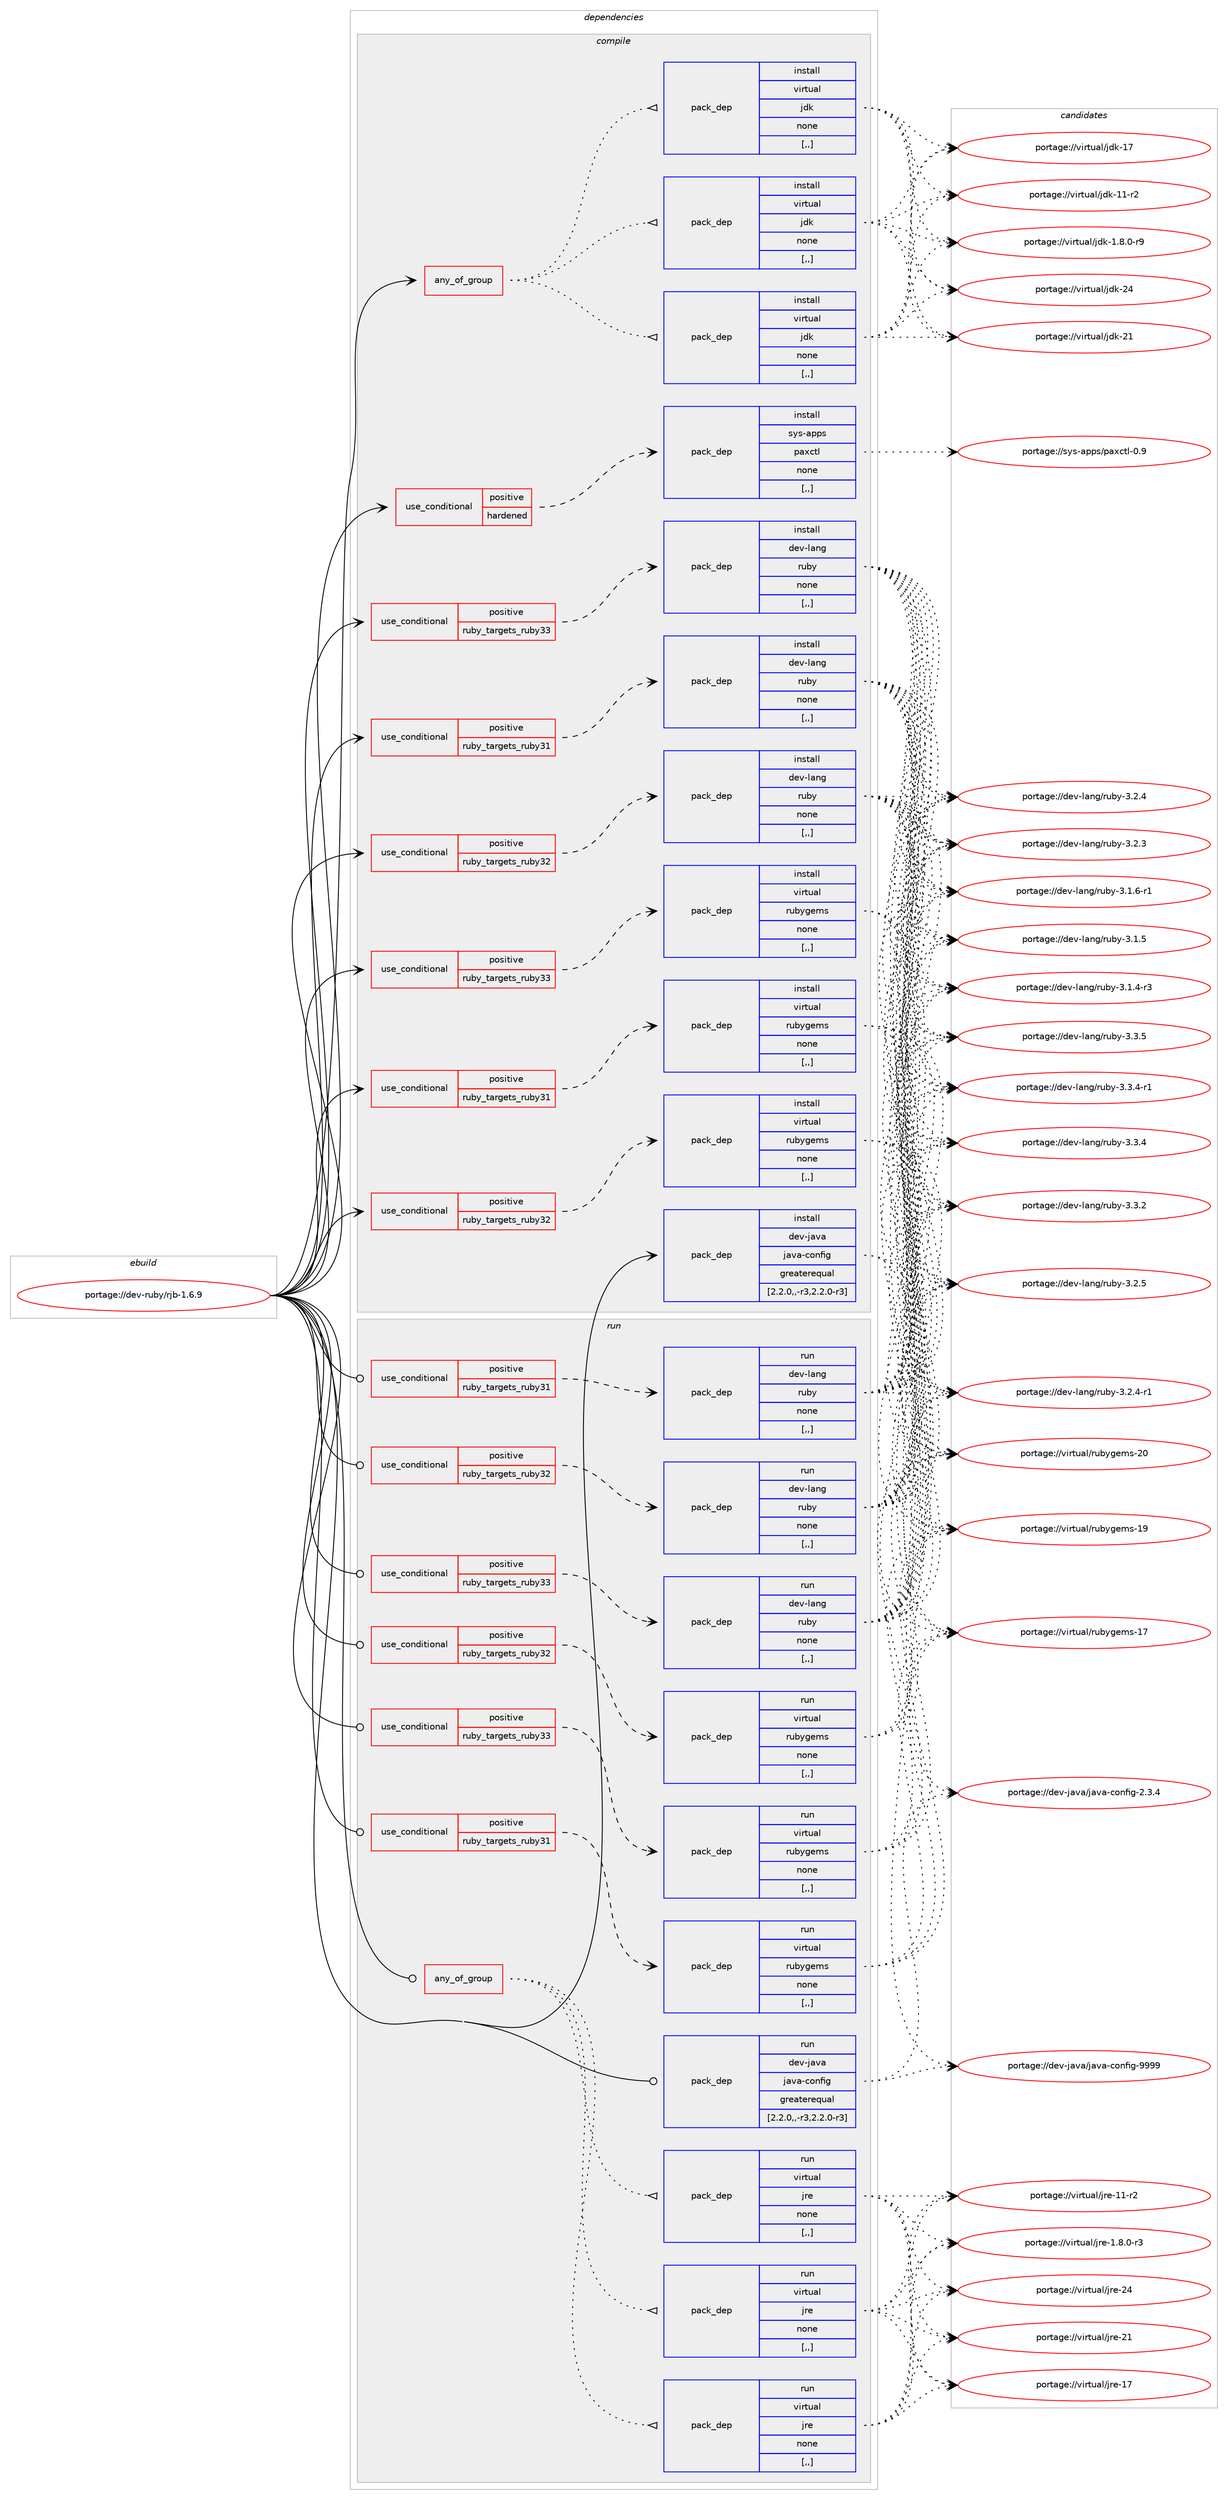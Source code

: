 digraph prolog {

# *************
# Graph options
# *************

newrank=true;
concentrate=true;
compound=true;
graph [rankdir=LR,fontname=Helvetica,fontsize=10,ranksep=1.5];#, ranksep=2.5, nodesep=0.2];
edge  [arrowhead=vee];
node  [fontname=Helvetica,fontsize=10];

# **********
# The ebuild
# **********

subgraph cluster_leftcol {
color=gray;
label=<<i>ebuild</i>>;
id [label="portage://dev-ruby/rjb-1.6.9", color=red, width=4, href="../dev-ruby/rjb-1.6.9.svg"];
}

# ****************
# The dependencies
# ****************

subgraph cluster_midcol {
color=gray;
label=<<i>dependencies</i>>;
subgraph cluster_compile {
fillcolor="#eeeeee";
style=filled;
label=<<i>compile</i>>;
subgraph any4572 {
dependency695131 [label=<<TABLE BORDER="0" CELLBORDER="1" CELLSPACING="0" CELLPADDING="4"><TR><TD CELLPADDING="10">any_of_group</TD></TR></TABLE>>, shape=none, color=red];subgraph pack504478 {
dependency695132 [label=<<TABLE BORDER="0" CELLBORDER="1" CELLSPACING="0" CELLPADDING="4" WIDTH="220"><TR><TD ROWSPAN="6" CELLPADDING="30">pack_dep</TD></TR><TR><TD WIDTH="110">install</TD></TR><TR><TD>virtual</TD></TR><TR><TD>jdk</TD></TR><TR><TD>none</TD></TR><TR><TD>[,,]</TD></TR></TABLE>>, shape=none, color=blue];
}
dependency695131:e -> dependency695132:w [weight=20,style="dotted",arrowhead="oinv"];
subgraph pack504479 {
dependency695133 [label=<<TABLE BORDER="0" CELLBORDER="1" CELLSPACING="0" CELLPADDING="4" WIDTH="220"><TR><TD ROWSPAN="6" CELLPADDING="30">pack_dep</TD></TR><TR><TD WIDTH="110">install</TD></TR><TR><TD>virtual</TD></TR><TR><TD>jdk</TD></TR><TR><TD>none</TD></TR><TR><TD>[,,]</TD></TR></TABLE>>, shape=none, color=blue];
}
dependency695131:e -> dependency695133:w [weight=20,style="dotted",arrowhead="oinv"];
subgraph pack504480 {
dependency695134 [label=<<TABLE BORDER="0" CELLBORDER="1" CELLSPACING="0" CELLPADDING="4" WIDTH="220"><TR><TD ROWSPAN="6" CELLPADDING="30">pack_dep</TD></TR><TR><TD WIDTH="110">install</TD></TR><TR><TD>virtual</TD></TR><TR><TD>jdk</TD></TR><TR><TD>none</TD></TR><TR><TD>[,,]</TD></TR></TABLE>>, shape=none, color=blue];
}
dependency695131:e -> dependency695134:w [weight=20,style="dotted",arrowhead="oinv"];
}
id:e -> dependency695131:w [weight=20,style="solid",arrowhead="vee"];
subgraph cond185700 {
dependency695135 [label=<<TABLE BORDER="0" CELLBORDER="1" CELLSPACING="0" CELLPADDING="4"><TR><TD ROWSPAN="3" CELLPADDING="10">use_conditional</TD></TR><TR><TD>positive</TD></TR><TR><TD>hardened</TD></TR></TABLE>>, shape=none, color=red];
subgraph pack504481 {
dependency695136 [label=<<TABLE BORDER="0" CELLBORDER="1" CELLSPACING="0" CELLPADDING="4" WIDTH="220"><TR><TD ROWSPAN="6" CELLPADDING="30">pack_dep</TD></TR><TR><TD WIDTH="110">install</TD></TR><TR><TD>sys-apps</TD></TR><TR><TD>paxctl</TD></TR><TR><TD>none</TD></TR><TR><TD>[,,]</TD></TR></TABLE>>, shape=none, color=blue];
}
dependency695135:e -> dependency695136:w [weight=20,style="dashed",arrowhead="vee"];
}
id:e -> dependency695135:w [weight=20,style="solid",arrowhead="vee"];
subgraph cond185701 {
dependency695137 [label=<<TABLE BORDER="0" CELLBORDER="1" CELLSPACING="0" CELLPADDING="4"><TR><TD ROWSPAN="3" CELLPADDING="10">use_conditional</TD></TR><TR><TD>positive</TD></TR><TR><TD>ruby_targets_ruby31</TD></TR></TABLE>>, shape=none, color=red];
subgraph pack504482 {
dependency695138 [label=<<TABLE BORDER="0" CELLBORDER="1" CELLSPACING="0" CELLPADDING="4" WIDTH="220"><TR><TD ROWSPAN="6" CELLPADDING="30">pack_dep</TD></TR><TR><TD WIDTH="110">install</TD></TR><TR><TD>dev-lang</TD></TR><TR><TD>ruby</TD></TR><TR><TD>none</TD></TR><TR><TD>[,,]</TD></TR></TABLE>>, shape=none, color=blue];
}
dependency695137:e -> dependency695138:w [weight=20,style="dashed",arrowhead="vee"];
}
id:e -> dependency695137:w [weight=20,style="solid",arrowhead="vee"];
subgraph cond185702 {
dependency695139 [label=<<TABLE BORDER="0" CELLBORDER="1" CELLSPACING="0" CELLPADDING="4"><TR><TD ROWSPAN="3" CELLPADDING="10">use_conditional</TD></TR><TR><TD>positive</TD></TR><TR><TD>ruby_targets_ruby31</TD></TR></TABLE>>, shape=none, color=red];
subgraph pack504483 {
dependency695140 [label=<<TABLE BORDER="0" CELLBORDER="1" CELLSPACING="0" CELLPADDING="4" WIDTH="220"><TR><TD ROWSPAN="6" CELLPADDING="30">pack_dep</TD></TR><TR><TD WIDTH="110">install</TD></TR><TR><TD>virtual</TD></TR><TR><TD>rubygems</TD></TR><TR><TD>none</TD></TR><TR><TD>[,,]</TD></TR></TABLE>>, shape=none, color=blue];
}
dependency695139:e -> dependency695140:w [weight=20,style="dashed",arrowhead="vee"];
}
id:e -> dependency695139:w [weight=20,style="solid",arrowhead="vee"];
subgraph cond185703 {
dependency695141 [label=<<TABLE BORDER="0" CELLBORDER="1" CELLSPACING="0" CELLPADDING="4"><TR><TD ROWSPAN="3" CELLPADDING="10">use_conditional</TD></TR><TR><TD>positive</TD></TR><TR><TD>ruby_targets_ruby32</TD></TR></TABLE>>, shape=none, color=red];
subgraph pack504484 {
dependency695142 [label=<<TABLE BORDER="0" CELLBORDER="1" CELLSPACING="0" CELLPADDING="4" WIDTH="220"><TR><TD ROWSPAN="6" CELLPADDING="30">pack_dep</TD></TR><TR><TD WIDTH="110">install</TD></TR><TR><TD>dev-lang</TD></TR><TR><TD>ruby</TD></TR><TR><TD>none</TD></TR><TR><TD>[,,]</TD></TR></TABLE>>, shape=none, color=blue];
}
dependency695141:e -> dependency695142:w [weight=20,style="dashed",arrowhead="vee"];
}
id:e -> dependency695141:w [weight=20,style="solid",arrowhead="vee"];
subgraph cond185704 {
dependency695143 [label=<<TABLE BORDER="0" CELLBORDER="1" CELLSPACING="0" CELLPADDING="4"><TR><TD ROWSPAN="3" CELLPADDING="10">use_conditional</TD></TR><TR><TD>positive</TD></TR><TR><TD>ruby_targets_ruby32</TD></TR></TABLE>>, shape=none, color=red];
subgraph pack504485 {
dependency695144 [label=<<TABLE BORDER="0" CELLBORDER="1" CELLSPACING="0" CELLPADDING="4" WIDTH="220"><TR><TD ROWSPAN="6" CELLPADDING="30">pack_dep</TD></TR><TR><TD WIDTH="110">install</TD></TR><TR><TD>virtual</TD></TR><TR><TD>rubygems</TD></TR><TR><TD>none</TD></TR><TR><TD>[,,]</TD></TR></TABLE>>, shape=none, color=blue];
}
dependency695143:e -> dependency695144:w [weight=20,style="dashed",arrowhead="vee"];
}
id:e -> dependency695143:w [weight=20,style="solid",arrowhead="vee"];
subgraph cond185705 {
dependency695145 [label=<<TABLE BORDER="0" CELLBORDER="1" CELLSPACING="0" CELLPADDING="4"><TR><TD ROWSPAN="3" CELLPADDING="10">use_conditional</TD></TR><TR><TD>positive</TD></TR><TR><TD>ruby_targets_ruby33</TD></TR></TABLE>>, shape=none, color=red];
subgraph pack504486 {
dependency695146 [label=<<TABLE BORDER="0" CELLBORDER="1" CELLSPACING="0" CELLPADDING="4" WIDTH="220"><TR><TD ROWSPAN="6" CELLPADDING="30">pack_dep</TD></TR><TR><TD WIDTH="110">install</TD></TR><TR><TD>dev-lang</TD></TR><TR><TD>ruby</TD></TR><TR><TD>none</TD></TR><TR><TD>[,,]</TD></TR></TABLE>>, shape=none, color=blue];
}
dependency695145:e -> dependency695146:w [weight=20,style="dashed",arrowhead="vee"];
}
id:e -> dependency695145:w [weight=20,style="solid",arrowhead="vee"];
subgraph cond185706 {
dependency695147 [label=<<TABLE BORDER="0" CELLBORDER="1" CELLSPACING="0" CELLPADDING="4"><TR><TD ROWSPAN="3" CELLPADDING="10">use_conditional</TD></TR><TR><TD>positive</TD></TR><TR><TD>ruby_targets_ruby33</TD></TR></TABLE>>, shape=none, color=red];
subgraph pack504487 {
dependency695148 [label=<<TABLE BORDER="0" CELLBORDER="1" CELLSPACING="0" CELLPADDING="4" WIDTH="220"><TR><TD ROWSPAN="6" CELLPADDING="30">pack_dep</TD></TR><TR><TD WIDTH="110">install</TD></TR><TR><TD>virtual</TD></TR><TR><TD>rubygems</TD></TR><TR><TD>none</TD></TR><TR><TD>[,,]</TD></TR></TABLE>>, shape=none, color=blue];
}
dependency695147:e -> dependency695148:w [weight=20,style="dashed",arrowhead="vee"];
}
id:e -> dependency695147:w [weight=20,style="solid",arrowhead="vee"];
subgraph pack504488 {
dependency695149 [label=<<TABLE BORDER="0" CELLBORDER="1" CELLSPACING="0" CELLPADDING="4" WIDTH="220"><TR><TD ROWSPAN="6" CELLPADDING="30">pack_dep</TD></TR><TR><TD WIDTH="110">install</TD></TR><TR><TD>dev-java</TD></TR><TR><TD>java-config</TD></TR><TR><TD>greaterequal</TD></TR><TR><TD>[2.2.0,,-r3,2.2.0-r3]</TD></TR></TABLE>>, shape=none, color=blue];
}
id:e -> dependency695149:w [weight=20,style="solid",arrowhead="vee"];
}
subgraph cluster_compileandrun {
fillcolor="#eeeeee";
style=filled;
label=<<i>compile and run</i>>;
}
subgraph cluster_run {
fillcolor="#eeeeee";
style=filled;
label=<<i>run</i>>;
subgraph any4573 {
dependency695150 [label=<<TABLE BORDER="0" CELLBORDER="1" CELLSPACING="0" CELLPADDING="4"><TR><TD CELLPADDING="10">any_of_group</TD></TR></TABLE>>, shape=none, color=red];subgraph pack504489 {
dependency695151 [label=<<TABLE BORDER="0" CELLBORDER="1" CELLSPACING="0" CELLPADDING="4" WIDTH="220"><TR><TD ROWSPAN="6" CELLPADDING="30">pack_dep</TD></TR><TR><TD WIDTH="110">run</TD></TR><TR><TD>virtual</TD></TR><TR><TD>jre</TD></TR><TR><TD>none</TD></TR><TR><TD>[,,]</TD></TR></TABLE>>, shape=none, color=blue];
}
dependency695150:e -> dependency695151:w [weight=20,style="dotted",arrowhead="oinv"];
subgraph pack504490 {
dependency695152 [label=<<TABLE BORDER="0" CELLBORDER="1" CELLSPACING="0" CELLPADDING="4" WIDTH="220"><TR><TD ROWSPAN="6" CELLPADDING="30">pack_dep</TD></TR><TR><TD WIDTH="110">run</TD></TR><TR><TD>virtual</TD></TR><TR><TD>jre</TD></TR><TR><TD>none</TD></TR><TR><TD>[,,]</TD></TR></TABLE>>, shape=none, color=blue];
}
dependency695150:e -> dependency695152:w [weight=20,style="dotted",arrowhead="oinv"];
subgraph pack504491 {
dependency695153 [label=<<TABLE BORDER="0" CELLBORDER="1" CELLSPACING="0" CELLPADDING="4" WIDTH="220"><TR><TD ROWSPAN="6" CELLPADDING="30">pack_dep</TD></TR><TR><TD WIDTH="110">run</TD></TR><TR><TD>virtual</TD></TR><TR><TD>jre</TD></TR><TR><TD>none</TD></TR><TR><TD>[,,]</TD></TR></TABLE>>, shape=none, color=blue];
}
dependency695150:e -> dependency695153:w [weight=20,style="dotted",arrowhead="oinv"];
}
id:e -> dependency695150:w [weight=20,style="solid",arrowhead="odot"];
subgraph cond185707 {
dependency695154 [label=<<TABLE BORDER="0" CELLBORDER="1" CELLSPACING="0" CELLPADDING="4"><TR><TD ROWSPAN="3" CELLPADDING="10">use_conditional</TD></TR><TR><TD>positive</TD></TR><TR><TD>ruby_targets_ruby31</TD></TR></TABLE>>, shape=none, color=red];
subgraph pack504492 {
dependency695155 [label=<<TABLE BORDER="0" CELLBORDER="1" CELLSPACING="0" CELLPADDING="4" WIDTH="220"><TR><TD ROWSPAN="6" CELLPADDING="30">pack_dep</TD></TR><TR><TD WIDTH="110">run</TD></TR><TR><TD>dev-lang</TD></TR><TR><TD>ruby</TD></TR><TR><TD>none</TD></TR><TR><TD>[,,]</TD></TR></TABLE>>, shape=none, color=blue];
}
dependency695154:e -> dependency695155:w [weight=20,style="dashed",arrowhead="vee"];
}
id:e -> dependency695154:w [weight=20,style="solid",arrowhead="odot"];
subgraph cond185708 {
dependency695156 [label=<<TABLE BORDER="0" CELLBORDER="1" CELLSPACING="0" CELLPADDING="4"><TR><TD ROWSPAN="3" CELLPADDING="10">use_conditional</TD></TR><TR><TD>positive</TD></TR><TR><TD>ruby_targets_ruby31</TD></TR></TABLE>>, shape=none, color=red];
subgraph pack504493 {
dependency695157 [label=<<TABLE BORDER="0" CELLBORDER="1" CELLSPACING="0" CELLPADDING="4" WIDTH="220"><TR><TD ROWSPAN="6" CELLPADDING="30">pack_dep</TD></TR><TR><TD WIDTH="110">run</TD></TR><TR><TD>virtual</TD></TR><TR><TD>rubygems</TD></TR><TR><TD>none</TD></TR><TR><TD>[,,]</TD></TR></TABLE>>, shape=none, color=blue];
}
dependency695156:e -> dependency695157:w [weight=20,style="dashed",arrowhead="vee"];
}
id:e -> dependency695156:w [weight=20,style="solid",arrowhead="odot"];
subgraph cond185709 {
dependency695158 [label=<<TABLE BORDER="0" CELLBORDER="1" CELLSPACING="0" CELLPADDING="4"><TR><TD ROWSPAN="3" CELLPADDING="10">use_conditional</TD></TR><TR><TD>positive</TD></TR><TR><TD>ruby_targets_ruby32</TD></TR></TABLE>>, shape=none, color=red];
subgraph pack504494 {
dependency695159 [label=<<TABLE BORDER="0" CELLBORDER="1" CELLSPACING="0" CELLPADDING="4" WIDTH="220"><TR><TD ROWSPAN="6" CELLPADDING="30">pack_dep</TD></TR><TR><TD WIDTH="110">run</TD></TR><TR><TD>dev-lang</TD></TR><TR><TD>ruby</TD></TR><TR><TD>none</TD></TR><TR><TD>[,,]</TD></TR></TABLE>>, shape=none, color=blue];
}
dependency695158:e -> dependency695159:w [weight=20,style="dashed",arrowhead="vee"];
}
id:e -> dependency695158:w [weight=20,style="solid",arrowhead="odot"];
subgraph cond185710 {
dependency695160 [label=<<TABLE BORDER="0" CELLBORDER="1" CELLSPACING="0" CELLPADDING="4"><TR><TD ROWSPAN="3" CELLPADDING="10">use_conditional</TD></TR><TR><TD>positive</TD></TR><TR><TD>ruby_targets_ruby32</TD></TR></TABLE>>, shape=none, color=red];
subgraph pack504495 {
dependency695161 [label=<<TABLE BORDER="0" CELLBORDER="1" CELLSPACING="0" CELLPADDING="4" WIDTH="220"><TR><TD ROWSPAN="6" CELLPADDING="30">pack_dep</TD></TR><TR><TD WIDTH="110">run</TD></TR><TR><TD>virtual</TD></TR><TR><TD>rubygems</TD></TR><TR><TD>none</TD></TR><TR><TD>[,,]</TD></TR></TABLE>>, shape=none, color=blue];
}
dependency695160:e -> dependency695161:w [weight=20,style="dashed",arrowhead="vee"];
}
id:e -> dependency695160:w [weight=20,style="solid",arrowhead="odot"];
subgraph cond185711 {
dependency695162 [label=<<TABLE BORDER="0" CELLBORDER="1" CELLSPACING="0" CELLPADDING="4"><TR><TD ROWSPAN="3" CELLPADDING="10">use_conditional</TD></TR><TR><TD>positive</TD></TR><TR><TD>ruby_targets_ruby33</TD></TR></TABLE>>, shape=none, color=red];
subgraph pack504496 {
dependency695163 [label=<<TABLE BORDER="0" CELLBORDER="1" CELLSPACING="0" CELLPADDING="4" WIDTH="220"><TR><TD ROWSPAN="6" CELLPADDING="30">pack_dep</TD></TR><TR><TD WIDTH="110">run</TD></TR><TR><TD>dev-lang</TD></TR><TR><TD>ruby</TD></TR><TR><TD>none</TD></TR><TR><TD>[,,]</TD></TR></TABLE>>, shape=none, color=blue];
}
dependency695162:e -> dependency695163:w [weight=20,style="dashed",arrowhead="vee"];
}
id:e -> dependency695162:w [weight=20,style="solid",arrowhead="odot"];
subgraph cond185712 {
dependency695164 [label=<<TABLE BORDER="0" CELLBORDER="1" CELLSPACING="0" CELLPADDING="4"><TR><TD ROWSPAN="3" CELLPADDING="10">use_conditional</TD></TR><TR><TD>positive</TD></TR><TR><TD>ruby_targets_ruby33</TD></TR></TABLE>>, shape=none, color=red];
subgraph pack504497 {
dependency695165 [label=<<TABLE BORDER="0" CELLBORDER="1" CELLSPACING="0" CELLPADDING="4" WIDTH="220"><TR><TD ROWSPAN="6" CELLPADDING="30">pack_dep</TD></TR><TR><TD WIDTH="110">run</TD></TR><TR><TD>virtual</TD></TR><TR><TD>rubygems</TD></TR><TR><TD>none</TD></TR><TR><TD>[,,]</TD></TR></TABLE>>, shape=none, color=blue];
}
dependency695164:e -> dependency695165:w [weight=20,style="dashed",arrowhead="vee"];
}
id:e -> dependency695164:w [weight=20,style="solid",arrowhead="odot"];
subgraph pack504498 {
dependency695166 [label=<<TABLE BORDER="0" CELLBORDER="1" CELLSPACING="0" CELLPADDING="4" WIDTH="220"><TR><TD ROWSPAN="6" CELLPADDING="30">pack_dep</TD></TR><TR><TD WIDTH="110">run</TD></TR><TR><TD>dev-java</TD></TR><TR><TD>java-config</TD></TR><TR><TD>greaterequal</TD></TR><TR><TD>[2.2.0,,-r3,2.2.0-r3]</TD></TR></TABLE>>, shape=none, color=blue];
}
id:e -> dependency695166:w [weight=20,style="solid",arrowhead="odot"];
}
}

# **************
# The candidates
# **************

subgraph cluster_choices {
rank=same;
color=gray;
label=<<i>candidates</i>>;

subgraph choice504478 {
color=black;
nodesep=1;
choice1181051141161179710847106100107455052 [label="portage://virtual/jdk-24", color=red, width=4,href="../virtual/jdk-24.svg"];
choice1181051141161179710847106100107455049 [label="portage://virtual/jdk-21", color=red, width=4,href="../virtual/jdk-21.svg"];
choice1181051141161179710847106100107454955 [label="portage://virtual/jdk-17", color=red, width=4,href="../virtual/jdk-17.svg"];
choice11810511411611797108471061001074549494511450 [label="portage://virtual/jdk-11-r2", color=red, width=4,href="../virtual/jdk-11-r2.svg"];
choice11810511411611797108471061001074549465646484511457 [label="portage://virtual/jdk-1.8.0-r9", color=red, width=4,href="../virtual/jdk-1.8.0-r9.svg"];
dependency695132:e -> choice1181051141161179710847106100107455052:w [style=dotted,weight="100"];
dependency695132:e -> choice1181051141161179710847106100107455049:w [style=dotted,weight="100"];
dependency695132:e -> choice1181051141161179710847106100107454955:w [style=dotted,weight="100"];
dependency695132:e -> choice11810511411611797108471061001074549494511450:w [style=dotted,weight="100"];
dependency695132:e -> choice11810511411611797108471061001074549465646484511457:w [style=dotted,weight="100"];
}
subgraph choice504479 {
color=black;
nodesep=1;
choice1181051141161179710847106100107455052 [label="portage://virtual/jdk-24", color=red, width=4,href="../virtual/jdk-24.svg"];
choice1181051141161179710847106100107455049 [label="portage://virtual/jdk-21", color=red, width=4,href="../virtual/jdk-21.svg"];
choice1181051141161179710847106100107454955 [label="portage://virtual/jdk-17", color=red, width=4,href="../virtual/jdk-17.svg"];
choice11810511411611797108471061001074549494511450 [label="portage://virtual/jdk-11-r2", color=red, width=4,href="../virtual/jdk-11-r2.svg"];
choice11810511411611797108471061001074549465646484511457 [label="portage://virtual/jdk-1.8.0-r9", color=red, width=4,href="../virtual/jdk-1.8.0-r9.svg"];
dependency695133:e -> choice1181051141161179710847106100107455052:w [style=dotted,weight="100"];
dependency695133:e -> choice1181051141161179710847106100107455049:w [style=dotted,weight="100"];
dependency695133:e -> choice1181051141161179710847106100107454955:w [style=dotted,weight="100"];
dependency695133:e -> choice11810511411611797108471061001074549494511450:w [style=dotted,weight="100"];
dependency695133:e -> choice11810511411611797108471061001074549465646484511457:w [style=dotted,weight="100"];
}
subgraph choice504480 {
color=black;
nodesep=1;
choice1181051141161179710847106100107455052 [label="portage://virtual/jdk-24", color=red, width=4,href="../virtual/jdk-24.svg"];
choice1181051141161179710847106100107455049 [label="portage://virtual/jdk-21", color=red, width=4,href="../virtual/jdk-21.svg"];
choice1181051141161179710847106100107454955 [label="portage://virtual/jdk-17", color=red, width=4,href="../virtual/jdk-17.svg"];
choice11810511411611797108471061001074549494511450 [label="portage://virtual/jdk-11-r2", color=red, width=4,href="../virtual/jdk-11-r2.svg"];
choice11810511411611797108471061001074549465646484511457 [label="portage://virtual/jdk-1.8.0-r9", color=red, width=4,href="../virtual/jdk-1.8.0-r9.svg"];
dependency695134:e -> choice1181051141161179710847106100107455052:w [style=dotted,weight="100"];
dependency695134:e -> choice1181051141161179710847106100107455049:w [style=dotted,weight="100"];
dependency695134:e -> choice1181051141161179710847106100107454955:w [style=dotted,weight="100"];
dependency695134:e -> choice11810511411611797108471061001074549494511450:w [style=dotted,weight="100"];
dependency695134:e -> choice11810511411611797108471061001074549465646484511457:w [style=dotted,weight="100"];
}
subgraph choice504481 {
color=black;
nodesep=1;
choice115121115459711211211547112971209911610845484657 [label="portage://sys-apps/paxctl-0.9", color=red, width=4,href="../sys-apps/paxctl-0.9.svg"];
dependency695136:e -> choice115121115459711211211547112971209911610845484657:w [style=dotted,weight="100"];
}
subgraph choice504482 {
color=black;
nodesep=1;
choice10010111845108971101034711411798121455146514653 [label="portage://dev-lang/ruby-3.3.5", color=red, width=4,href="../dev-lang/ruby-3.3.5.svg"];
choice100101118451089711010347114117981214551465146524511449 [label="portage://dev-lang/ruby-3.3.4-r1", color=red, width=4,href="../dev-lang/ruby-3.3.4-r1.svg"];
choice10010111845108971101034711411798121455146514652 [label="portage://dev-lang/ruby-3.3.4", color=red, width=4,href="../dev-lang/ruby-3.3.4.svg"];
choice10010111845108971101034711411798121455146514650 [label="portage://dev-lang/ruby-3.3.2", color=red, width=4,href="../dev-lang/ruby-3.3.2.svg"];
choice10010111845108971101034711411798121455146504653 [label="portage://dev-lang/ruby-3.2.5", color=red, width=4,href="../dev-lang/ruby-3.2.5.svg"];
choice100101118451089711010347114117981214551465046524511449 [label="portage://dev-lang/ruby-3.2.4-r1", color=red, width=4,href="../dev-lang/ruby-3.2.4-r1.svg"];
choice10010111845108971101034711411798121455146504652 [label="portage://dev-lang/ruby-3.2.4", color=red, width=4,href="../dev-lang/ruby-3.2.4.svg"];
choice10010111845108971101034711411798121455146504651 [label="portage://dev-lang/ruby-3.2.3", color=red, width=4,href="../dev-lang/ruby-3.2.3.svg"];
choice100101118451089711010347114117981214551464946544511449 [label="portage://dev-lang/ruby-3.1.6-r1", color=red, width=4,href="../dev-lang/ruby-3.1.6-r1.svg"];
choice10010111845108971101034711411798121455146494653 [label="portage://dev-lang/ruby-3.1.5", color=red, width=4,href="../dev-lang/ruby-3.1.5.svg"];
choice100101118451089711010347114117981214551464946524511451 [label="portage://dev-lang/ruby-3.1.4-r3", color=red, width=4,href="../dev-lang/ruby-3.1.4-r3.svg"];
dependency695138:e -> choice10010111845108971101034711411798121455146514653:w [style=dotted,weight="100"];
dependency695138:e -> choice100101118451089711010347114117981214551465146524511449:w [style=dotted,weight="100"];
dependency695138:e -> choice10010111845108971101034711411798121455146514652:w [style=dotted,weight="100"];
dependency695138:e -> choice10010111845108971101034711411798121455146514650:w [style=dotted,weight="100"];
dependency695138:e -> choice10010111845108971101034711411798121455146504653:w [style=dotted,weight="100"];
dependency695138:e -> choice100101118451089711010347114117981214551465046524511449:w [style=dotted,weight="100"];
dependency695138:e -> choice10010111845108971101034711411798121455146504652:w [style=dotted,weight="100"];
dependency695138:e -> choice10010111845108971101034711411798121455146504651:w [style=dotted,weight="100"];
dependency695138:e -> choice100101118451089711010347114117981214551464946544511449:w [style=dotted,weight="100"];
dependency695138:e -> choice10010111845108971101034711411798121455146494653:w [style=dotted,weight="100"];
dependency695138:e -> choice100101118451089711010347114117981214551464946524511451:w [style=dotted,weight="100"];
}
subgraph choice504483 {
color=black;
nodesep=1;
choice118105114116117971084711411798121103101109115455048 [label="portage://virtual/rubygems-20", color=red, width=4,href="../virtual/rubygems-20.svg"];
choice118105114116117971084711411798121103101109115454957 [label="portage://virtual/rubygems-19", color=red, width=4,href="../virtual/rubygems-19.svg"];
choice118105114116117971084711411798121103101109115454955 [label="portage://virtual/rubygems-17", color=red, width=4,href="../virtual/rubygems-17.svg"];
dependency695140:e -> choice118105114116117971084711411798121103101109115455048:w [style=dotted,weight="100"];
dependency695140:e -> choice118105114116117971084711411798121103101109115454957:w [style=dotted,weight="100"];
dependency695140:e -> choice118105114116117971084711411798121103101109115454955:w [style=dotted,weight="100"];
}
subgraph choice504484 {
color=black;
nodesep=1;
choice10010111845108971101034711411798121455146514653 [label="portage://dev-lang/ruby-3.3.5", color=red, width=4,href="../dev-lang/ruby-3.3.5.svg"];
choice100101118451089711010347114117981214551465146524511449 [label="portage://dev-lang/ruby-3.3.4-r1", color=red, width=4,href="../dev-lang/ruby-3.3.4-r1.svg"];
choice10010111845108971101034711411798121455146514652 [label="portage://dev-lang/ruby-3.3.4", color=red, width=4,href="../dev-lang/ruby-3.3.4.svg"];
choice10010111845108971101034711411798121455146514650 [label="portage://dev-lang/ruby-3.3.2", color=red, width=4,href="../dev-lang/ruby-3.3.2.svg"];
choice10010111845108971101034711411798121455146504653 [label="portage://dev-lang/ruby-3.2.5", color=red, width=4,href="../dev-lang/ruby-3.2.5.svg"];
choice100101118451089711010347114117981214551465046524511449 [label="portage://dev-lang/ruby-3.2.4-r1", color=red, width=4,href="../dev-lang/ruby-3.2.4-r1.svg"];
choice10010111845108971101034711411798121455146504652 [label="portage://dev-lang/ruby-3.2.4", color=red, width=4,href="../dev-lang/ruby-3.2.4.svg"];
choice10010111845108971101034711411798121455146504651 [label="portage://dev-lang/ruby-3.2.3", color=red, width=4,href="../dev-lang/ruby-3.2.3.svg"];
choice100101118451089711010347114117981214551464946544511449 [label="portage://dev-lang/ruby-3.1.6-r1", color=red, width=4,href="../dev-lang/ruby-3.1.6-r1.svg"];
choice10010111845108971101034711411798121455146494653 [label="portage://dev-lang/ruby-3.1.5", color=red, width=4,href="../dev-lang/ruby-3.1.5.svg"];
choice100101118451089711010347114117981214551464946524511451 [label="portage://dev-lang/ruby-3.1.4-r3", color=red, width=4,href="../dev-lang/ruby-3.1.4-r3.svg"];
dependency695142:e -> choice10010111845108971101034711411798121455146514653:w [style=dotted,weight="100"];
dependency695142:e -> choice100101118451089711010347114117981214551465146524511449:w [style=dotted,weight="100"];
dependency695142:e -> choice10010111845108971101034711411798121455146514652:w [style=dotted,weight="100"];
dependency695142:e -> choice10010111845108971101034711411798121455146514650:w [style=dotted,weight="100"];
dependency695142:e -> choice10010111845108971101034711411798121455146504653:w [style=dotted,weight="100"];
dependency695142:e -> choice100101118451089711010347114117981214551465046524511449:w [style=dotted,weight="100"];
dependency695142:e -> choice10010111845108971101034711411798121455146504652:w [style=dotted,weight="100"];
dependency695142:e -> choice10010111845108971101034711411798121455146504651:w [style=dotted,weight="100"];
dependency695142:e -> choice100101118451089711010347114117981214551464946544511449:w [style=dotted,weight="100"];
dependency695142:e -> choice10010111845108971101034711411798121455146494653:w [style=dotted,weight="100"];
dependency695142:e -> choice100101118451089711010347114117981214551464946524511451:w [style=dotted,weight="100"];
}
subgraph choice504485 {
color=black;
nodesep=1;
choice118105114116117971084711411798121103101109115455048 [label="portage://virtual/rubygems-20", color=red, width=4,href="../virtual/rubygems-20.svg"];
choice118105114116117971084711411798121103101109115454957 [label="portage://virtual/rubygems-19", color=red, width=4,href="../virtual/rubygems-19.svg"];
choice118105114116117971084711411798121103101109115454955 [label="portage://virtual/rubygems-17", color=red, width=4,href="../virtual/rubygems-17.svg"];
dependency695144:e -> choice118105114116117971084711411798121103101109115455048:w [style=dotted,weight="100"];
dependency695144:e -> choice118105114116117971084711411798121103101109115454957:w [style=dotted,weight="100"];
dependency695144:e -> choice118105114116117971084711411798121103101109115454955:w [style=dotted,weight="100"];
}
subgraph choice504486 {
color=black;
nodesep=1;
choice10010111845108971101034711411798121455146514653 [label="portage://dev-lang/ruby-3.3.5", color=red, width=4,href="../dev-lang/ruby-3.3.5.svg"];
choice100101118451089711010347114117981214551465146524511449 [label="portage://dev-lang/ruby-3.3.4-r1", color=red, width=4,href="../dev-lang/ruby-3.3.4-r1.svg"];
choice10010111845108971101034711411798121455146514652 [label="portage://dev-lang/ruby-3.3.4", color=red, width=4,href="../dev-lang/ruby-3.3.4.svg"];
choice10010111845108971101034711411798121455146514650 [label="portage://dev-lang/ruby-3.3.2", color=red, width=4,href="../dev-lang/ruby-3.3.2.svg"];
choice10010111845108971101034711411798121455146504653 [label="portage://dev-lang/ruby-3.2.5", color=red, width=4,href="../dev-lang/ruby-3.2.5.svg"];
choice100101118451089711010347114117981214551465046524511449 [label="portage://dev-lang/ruby-3.2.4-r1", color=red, width=4,href="../dev-lang/ruby-3.2.4-r1.svg"];
choice10010111845108971101034711411798121455146504652 [label="portage://dev-lang/ruby-3.2.4", color=red, width=4,href="../dev-lang/ruby-3.2.4.svg"];
choice10010111845108971101034711411798121455146504651 [label="portage://dev-lang/ruby-3.2.3", color=red, width=4,href="../dev-lang/ruby-3.2.3.svg"];
choice100101118451089711010347114117981214551464946544511449 [label="portage://dev-lang/ruby-3.1.6-r1", color=red, width=4,href="../dev-lang/ruby-3.1.6-r1.svg"];
choice10010111845108971101034711411798121455146494653 [label="portage://dev-lang/ruby-3.1.5", color=red, width=4,href="../dev-lang/ruby-3.1.5.svg"];
choice100101118451089711010347114117981214551464946524511451 [label="portage://dev-lang/ruby-3.1.4-r3", color=red, width=4,href="../dev-lang/ruby-3.1.4-r3.svg"];
dependency695146:e -> choice10010111845108971101034711411798121455146514653:w [style=dotted,weight="100"];
dependency695146:e -> choice100101118451089711010347114117981214551465146524511449:w [style=dotted,weight="100"];
dependency695146:e -> choice10010111845108971101034711411798121455146514652:w [style=dotted,weight="100"];
dependency695146:e -> choice10010111845108971101034711411798121455146514650:w [style=dotted,weight="100"];
dependency695146:e -> choice10010111845108971101034711411798121455146504653:w [style=dotted,weight="100"];
dependency695146:e -> choice100101118451089711010347114117981214551465046524511449:w [style=dotted,weight="100"];
dependency695146:e -> choice10010111845108971101034711411798121455146504652:w [style=dotted,weight="100"];
dependency695146:e -> choice10010111845108971101034711411798121455146504651:w [style=dotted,weight="100"];
dependency695146:e -> choice100101118451089711010347114117981214551464946544511449:w [style=dotted,weight="100"];
dependency695146:e -> choice10010111845108971101034711411798121455146494653:w [style=dotted,weight="100"];
dependency695146:e -> choice100101118451089711010347114117981214551464946524511451:w [style=dotted,weight="100"];
}
subgraph choice504487 {
color=black;
nodesep=1;
choice118105114116117971084711411798121103101109115455048 [label="portage://virtual/rubygems-20", color=red, width=4,href="../virtual/rubygems-20.svg"];
choice118105114116117971084711411798121103101109115454957 [label="portage://virtual/rubygems-19", color=red, width=4,href="../virtual/rubygems-19.svg"];
choice118105114116117971084711411798121103101109115454955 [label="portage://virtual/rubygems-17", color=red, width=4,href="../virtual/rubygems-17.svg"];
dependency695148:e -> choice118105114116117971084711411798121103101109115455048:w [style=dotted,weight="100"];
dependency695148:e -> choice118105114116117971084711411798121103101109115454957:w [style=dotted,weight="100"];
dependency695148:e -> choice118105114116117971084711411798121103101109115454955:w [style=dotted,weight="100"];
}
subgraph choice504488 {
color=black;
nodesep=1;
choice10010111845106971189747106971189745991111101021051034557575757 [label="portage://dev-java/java-config-9999", color=red, width=4,href="../dev-java/java-config-9999.svg"];
choice1001011184510697118974710697118974599111110102105103455046514652 [label="portage://dev-java/java-config-2.3.4", color=red, width=4,href="../dev-java/java-config-2.3.4.svg"];
dependency695149:e -> choice10010111845106971189747106971189745991111101021051034557575757:w [style=dotted,weight="100"];
dependency695149:e -> choice1001011184510697118974710697118974599111110102105103455046514652:w [style=dotted,weight="100"];
}
subgraph choice504489 {
color=black;
nodesep=1;
choice1181051141161179710847106114101455052 [label="portage://virtual/jre-24", color=red, width=4,href="../virtual/jre-24.svg"];
choice1181051141161179710847106114101455049 [label="portage://virtual/jre-21", color=red, width=4,href="../virtual/jre-21.svg"];
choice1181051141161179710847106114101454955 [label="portage://virtual/jre-17", color=red, width=4,href="../virtual/jre-17.svg"];
choice11810511411611797108471061141014549494511450 [label="portage://virtual/jre-11-r2", color=red, width=4,href="../virtual/jre-11-r2.svg"];
choice11810511411611797108471061141014549465646484511451 [label="portage://virtual/jre-1.8.0-r3", color=red, width=4,href="../virtual/jre-1.8.0-r3.svg"];
dependency695151:e -> choice1181051141161179710847106114101455052:w [style=dotted,weight="100"];
dependency695151:e -> choice1181051141161179710847106114101455049:w [style=dotted,weight="100"];
dependency695151:e -> choice1181051141161179710847106114101454955:w [style=dotted,weight="100"];
dependency695151:e -> choice11810511411611797108471061141014549494511450:w [style=dotted,weight="100"];
dependency695151:e -> choice11810511411611797108471061141014549465646484511451:w [style=dotted,weight="100"];
}
subgraph choice504490 {
color=black;
nodesep=1;
choice1181051141161179710847106114101455052 [label="portage://virtual/jre-24", color=red, width=4,href="../virtual/jre-24.svg"];
choice1181051141161179710847106114101455049 [label="portage://virtual/jre-21", color=red, width=4,href="../virtual/jre-21.svg"];
choice1181051141161179710847106114101454955 [label="portage://virtual/jre-17", color=red, width=4,href="../virtual/jre-17.svg"];
choice11810511411611797108471061141014549494511450 [label="portage://virtual/jre-11-r2", color=red, width=4,href="../virtual/jre-11-r2.svg"];
choice11810511411611797108471061141014549465646484511451 [label="portage://virtual/jre-1.8.0-r3", color=red, width=4,href="../virtual/jre-1.8.0-r3.svg"];
dependency695152:e -> choice1181051141161179710847106114101455052:w [style=dotted,weight="100"];
dependency695152:e -> choice1181051141161179710847106114101455049:w [style=dotted,weight="100"];
dependency695152:e -> choice1181051141161179710847106114101454955:w [style=dotted,weight="100"];
dependency695152:e -> choice11810511411611797108471061141014549494511450:w [style=dotted,weight="100"];
dependency695152:e -> choice11810511411611797108471061141014549465646484511451:w [style=dotted,weight="100"];
}
subgraph choice504491 {
color=black;
nodesep=1;
choice1181051141161179710847106114101455052 [label="portage://virtual/jre-24", color=red, width=4,href="../virtual/jre-24.svg"];
choice1181051141161179710847106114101455049 [label="portage://virtual/jre-21", color=red, width=4,href="../virtual/jre-21.svg"];
choice1181051141161179710847106114101454955 [label="portage://virtual/jre-17", color=red, width=4,href="../virtual/jre-17.svg"];
choice11810511411611797108471061141014549494511450 [label="portage://virtual/jre-11-r2", color=red, width=4,href="../virtual/jre-11-r2.svg"];
choice11810511411611797108471061141014549465646484511451 [label="portage://virtual/jre-1.8.0-r3", color=red, width=4,href="../virtual/jre-1.8.0-r3.svg"];
dependency695153:e -> choice1181051141161179710847106114101455052:w [style=dotted,weight="100"];
dependency695153:e -> choice1181051141161179710847106114101455049:w [style=dotted,weight="100"];
dependency695153:e -> choice1181051141161179710847106114101454955:w [style=dotted,weight="100"];
dependency695153:e -> choice11810511411611797108471061141014549494511450:w [style=dotted,weight="100"];
dependency695153:e -> choice11810511411611797108471061141014549465646484511451:w [style=dotted,weight="100"];
}
subgraph choice504492 {
color=black;
nodesep=1;
choice10010111845108971101034711411798121455146514653 [label="portage://dev-lang/ruby-3.3.5", color=red, width=4,href="../dev-lang/ruby-3.3.5.svg"];
choice100101118451089711010347114117981214551465146524511449 [label="portage://dev-lang/ruby-3.3.4-r1", color=red, width=4,href="../dev-lang/ruby-3.3.4-r1.svg"];
choice10010111845108971101034711411798121455146514652 [label="portage://dev-lang/ruby-3.3.4", color=red, width=4,href="../dev-lang/ruby-3.3.4.svg"];
choice10010111845108971101034711411798121455146514650 [label="portage://dev-lang/ruby-3.3.2", color=red, width=4,href="../dev-lang/ruby-3.3.2.svg"];
choice10010111845108971101034711411798121455146504653 [label="portage://dev-lang/ruby-3.2.5", color=red, width=4,href="../dev-lang/ruby-3.2.5.svg"];
choice100101118451089711010347114117981214551465046524511449 [label="portage://dev-lang/ruby-3.2.4-r1", color=red, width=4,href="../dev-lang/ruby-3.2.4-r1.svg"];
choice10010111845108971101034711411798121455146504652 [label="portage://dev-lang/ruby-3.2.4", color=red, width=4,href="../dev-lang/ruby-3.2.4.svg"];
choice10010111845108971101034711411798121455146504651 [label="portage://dev-lang/ruby-3.2.3", color=red, width=4,href="../dev-lang/ruby-3.2.3.svg"];
choice100101118451089711010347114117981214551464946544511449 [label="portage://dev-lang/ruby-3.1.6-r1", color=red, width=4,href="../dev-lang/ruby-3.1.6-r1.svg"];
choice10010111845108971101034711411798121455146494653 [label="portage://dev-lang/ruby-3.1.5", color=red, width=4,href="../dev-lang/ruby-3.1.5.svg"];
choice100101118451089711010347114117981214551464946524511451 [label="portage://dev-lang/ruby-3.1.4-r3", color=red, width=4,href="../dev-lang/ruby-3.1.4-r3.svg"];
dependency695155:e -> choice10010111845108971101034711411798121455146514653:w [style=dotted,weight="100"];
dependency695155:e -> choice100101118451089711010347114117981214551465146524511449:w [style=dotted,weight="100"];
dependency695155:e -> choice10010111845108971101034711411798121455146514652:w [style=dotted,weight="100"];
dependency695155:e -> choice10010111845108971101034711411798121455146514650:w [style=dotted,weight="100"];
dependency695155:e -> choice10010111845108971101034711411798121455146504653:w [style=dotted,weight="100"];
dependency695155:e -> choice100101118451089711010347114117981214551465046524511449:w [style=dotted,weight="100"];
dependency695155:e -> choice10010111845108971101034711411798121455146504652:w [style=dotted,weight="100"];
dependency695155:e -> choice10010111845108971101034711411798121455146504651:w [style=dotted,weight="100"];
dependency695155:e -> choice100101118451089711010347114117981214551464946544511449:w [style=dotted,weight="100"];
dependency695155:e -> choice10010111845108971101034711411798121455146494653:w [style=dotted,weight="100"];
dependency695155:e -> choice100101118451089711010347114117981214551464946524511451:w [style=dotted,weight="100"];
}
subgraph choice504493 {
color=black;
nodesep=1;
choice118105114116117971084711411798121103101109115455048 [label="portage://virtual/rubygems-20", color=red, width=4,href="../virtual/rubygems-20.svg"];
choice118105114116117971084711411798121103101109115454957 [label="portage://virtual/rubygems-19", color=red, width=4,href="../virtual/rubygems-19.svg"];
choice118105114116117971084711411798121103101109115454955 [label="portage://virtual/rubygems-17", color=red, width=4,href="../virtual/rubygems-17.svg"];
dependency695157:e -> choice118105114116117971084711411798121103101109115455048:w [style=dotted,weight="100"];
dependency695157:e -> choice118105114116117971084711411798121103101109115454957:w [style=dotted,weight="100"];
dependency695157:e -> choice118105114116117971084711411798121103101109115454955:w [style=dotted,weight="100"];
}
subgraph choice504494 {
color=black;
nodesep=1;
choice10010111845108971101034711411798121455146514653 [label="portage://dev-lang/ruby-3.3.5", color=red, width=4,href="../dev-lang/ruby-3.3.5.svg"];
choice100101118451089711010347114117981214551465146524511449 [label="portage://dev-lang/ruby-3.3.4-r1", color=red, width=4,href="../dev-lang/ruby-3.3.4-r1.svg"];
choice10010111845108971101034711411798121455146514652 [label="portage://dev-lang/ruby-3.3.4", color=red, width=4,href="../dev-lang/ruby-3.3.4.svg"];
choice10010111845108971101034711411798121455146514650 [label="portage://dev-lang/ruby-3.3.2", color=red, width=4,href="../dev-lang/ruby-3.3.2.svg"];
choice10010111845108971101034711411798121455146504653 [label="portage://dev-lang/ruby-3.2.5", color=red, width=4,href="../dev-lang/ruby-3.2.5.svg"];
choice100101118451089711010347114117981214551465046524511449 [label="portage://dev-lang/ruby-3.2.4-r1", color=red, width=4,href="../dev-lang/ruby-3.2.4-r1.svg"];
choice10010111845108971101034711411798121455146504652 [label="portage://dev-lang/ruby-3.2.4", color=red, width=4,href="../dev-lang/ruby-3.2.4.svg"];
choice10010111845108971101034711411798121455146504651 [label="portage://dev-lang/ruby-3.2.3", color=red, width=4,href="../dev-lang/ruby-3.2.3.svg"];
choice100101118451089711010347114117981214551464946544511449 [label="portage://dev-lang/ruby-3.1.6-r1", color=red, width=4,href="../dev-lang/ruby-3.1.6-r1.svg"];
choice10010111845108971101034711411798121455146494653 [label="portage://dev-lang/ruby-3.1.5", color=red, width=4,href="../dev-lang/ruby-3.1.5.svg"];
choice100101118451089711010347114117981214551464946524511451 [label="portage://dev-lang/ruby-3.1.4-r3", color=red, width=4,href="../dev-lang/ruby-3.1.4-r3.svg"];
dependency695159:e -> choice10010111845108971101034711411798121455146514653:w [style=dotted,weight="100"];
dependency695159:e -> choice100101118451089711010347114117981214551465146524511449:w [style=dotted,weight="100"];
dependency695159:e -> choice10010111845108971101034711411798121455146514652:w [style=dotted,weight="100"];
dependency695159:e -> choice10010111845108971101034711411798121455146514650:w [style=dotted,weight="100"];
dependency695159:e -> choice10010111845108971101034711411798121455146504653:w [style=dotted,weight="100"];
dependency695159:e -> choice100101118451089711010347114117981214551465046524511449:w [style=dotted,weight="100"];
dependency695159:e -> choice10010111845108971101034711411798121455146504652:w [style=dotted,weight="100"];
dependency695159:e -> choice10010111845108971101034711411798121455146504651:w [style=dotted,weight="100"];
dependency695159:e -> choice100101118451089711010347114117981214551464946544511449:w [style=dotted,weight="100"];
dependency695159:e -> choice10010111845108971101034711411798121455146494653:w [style=dotted,weight="100"];
dependency695159:e -> choice100101118451089711010347114117981214551464946524511451:w [style=dotted,weight="100"];
}
subgraph choice504495 {
color=black;
nodesep=1;
choice118105114116117971084711411798121103101109115455048 [label="portage://virtual/rubygems-20", color=red, width=4,href="../virtual/rubygems-20.svg"];
choice118105114116117971084711411798121103101109115454957 [label="portage://virtual/rubygems-19", color=red, width=4,href="../virtual/rubygems-19.svg"];
choice118105114116117971084711411798121103101109115454955 [label="portage://virtual/rubygems-17", color=red, width=4,href="../virtual/rubygems-17.svg"];
dependency695161:e -> choice118105114116117971084711411798121103101109115455048:w [style=dotted,weight="100"];
dependency695161:e -> choice118105114116117971084711411798121103101109115454957:w [style=dotted,weight="100"];
dependency695161:e -> choice118105114116117971084711411798121103101109115454955:w [style=dotted,weight="100"];
}
subgraph choice504496 {
color=black;
nodesep=1;
choice10010111845108971101034711411798121455146514653 [label="portage://dev-lang/ruby-3.3.5", color=red, width=4,href="../dev-lang/ruby-3.3.5.svg"];
choice100101118451089711010347114117981214551465146524511449 [label="portage://dev-lang/ruby-3.3.4-r1", color=red, width=4,href="../dev-lang/ruby-3.3.4-r1.svg"];
choice10010111845108971101034711411798121455146514652 [label="portage://dev-lang/ruby-3.3.4", color=red, width=4,href="../dev-lang/ruby-3.3.4.svg"];
choice10010111845108971101034711411798121455146514650 [label="portage://dev-lang/ruby-3.3.2", color=red, width=4,href="../dev-lang/ruby-3.3.2.svg"];
choice10010111845108971101034711411798121455146504653 [label="portage://dev-lang/ruby-3.2.5", color=red, width=4,href="../dev-lang/ruby-3.2.5.svg"];
choice100101118451089711010347114117981214551465046524511449 [label="portage://dev-lang/ruby-3.2.4-r1", color=red, width=4,href="../dev-lang/ruby-3.2.4-r1.svg"];
choice10010111845108971101034711411798121455146504652 [label="portage://dev-lang/ruby-3.2.4", color=red, width=4,href="../dev-lang/ruby-3.2.4.svg"];
choice10010111845108971101034711411798121455146504651 [label="portage://dev-lang/ruby-3.2.3", color=red, width=4,href="../dev-lang/ruby-3.2.3.svg"];
choice100101118451089711010347114117981214551464946544511449 [label="portage://dev-lang/ruby-3.1.6-r1", color=red, width=4,href="../dev-lang/ruby-3.1.6-r1.svg"];
choice10010111845108971101034711411798121455146494653 [label="portage://dev-lang/ruby-3.1.5", color=red, width=4,href="../dev-lang/ruby-3.1.5.svg"];
choice100101118451089711010347114117981214551464946524511451 [label="portage://dev-lang/ruby-3.1.4-r3", color=red, width=4,href="../dev-lang/ruby-3.1.4-r3.svg"];
dependency695163:e -> choice10010111845108971101034711411798121455146514653:w [style=dotted,weight="100"];
dependency695163:e -> choice100101118451089711010347114117981214551465146524511449:w [style=dotted,weight="100"];
dependency695163:e -> choice10010111845108971101034711411798121455146514652:w [style=dotted,weight="100"];
dependency695163:e -> choice10010111845108971101034711411798121455146514650:w [style=dotted,weight="100"];
dependency695163:e -> choice10010111845108971101034711411798121455146504653:w [style=dotted,weight="100"];
dependency695163:e -> choice100101118451089711010347114117981214551465046524511449:w [style=dotted,weight="100"];
dependency695163:e -> choice10010111845108971101034711411798121455146504652:w [style=dotted,weight="100"];
dependency695163:e -> choice10010111845108971101034711411798121455146504651:w [style=dotted,weight="100"];
dependency695163:e -> choice100101118451089711010347114117981214551464946544511449:w [style=dotted,weight="100"];
dependency695163:e -> choice10010111845108971101034711411798121455146494653:w [style=dotted,weight="100"];
dependency695163:e -> choice100101118451089711010347114117981214551464946524511451:w [style=dotted,weight="100"];
}
subgraph choice504497 {
color=black;
nodesep=1;
choice118105114116117971084711411798121103101109115455048 [label="portage://virtual/rubygems-20", color=red, width=4,href="../virtual/rubygems-20.svg"];
choice118105114116117971084711411798121103101109115454957 [label="portage://virtual/rubygems-19", color=red, width=4,href="../virtual/rubygems-19.svg"];
choice118105114116117971084711411798121103101109115454955 [label="portage://virtual/rubygems-17", color=red, width=4,href="../virtual/rubygems-17.svg"];
dependency695165:e -> choice118105114116117971084711411798121103101109115455048:w [style=dotted,weight="100"];
dependency695165:e -> choice118105114116117971084711411798121103101109115454957:w [style=dotted,weight="100"];
dependency695165:e -> choice118105114116117971084711411798121103101109115454955:w [style=dotted,weight="100"];
}
subgraph choice504498 {
color=black;
nodesep=1;
choice10010111845106971189747106971189745991111101021051034557575757 [label="portage://dev-java/java-config-9999", color=red, width=4,href="../dev-java/java-config-9999.svg"];
choice1001011184510697118974710697118974599111110102105103455046514652 [label="portage://dev-java/java-config-2.3.4", color=red, width=4,href="../dev-java/java-config-2.3.4.svg"];
dependency695166:e -> choice10010111845106971189747106971189745991111101021051034557575757:w [style=dotted,weight="100"];
dependency695166:e -> choice1001011184510697118974710697118974599111110102105103455046514652:w [style=dotted,weight="100"];
}
}

}
